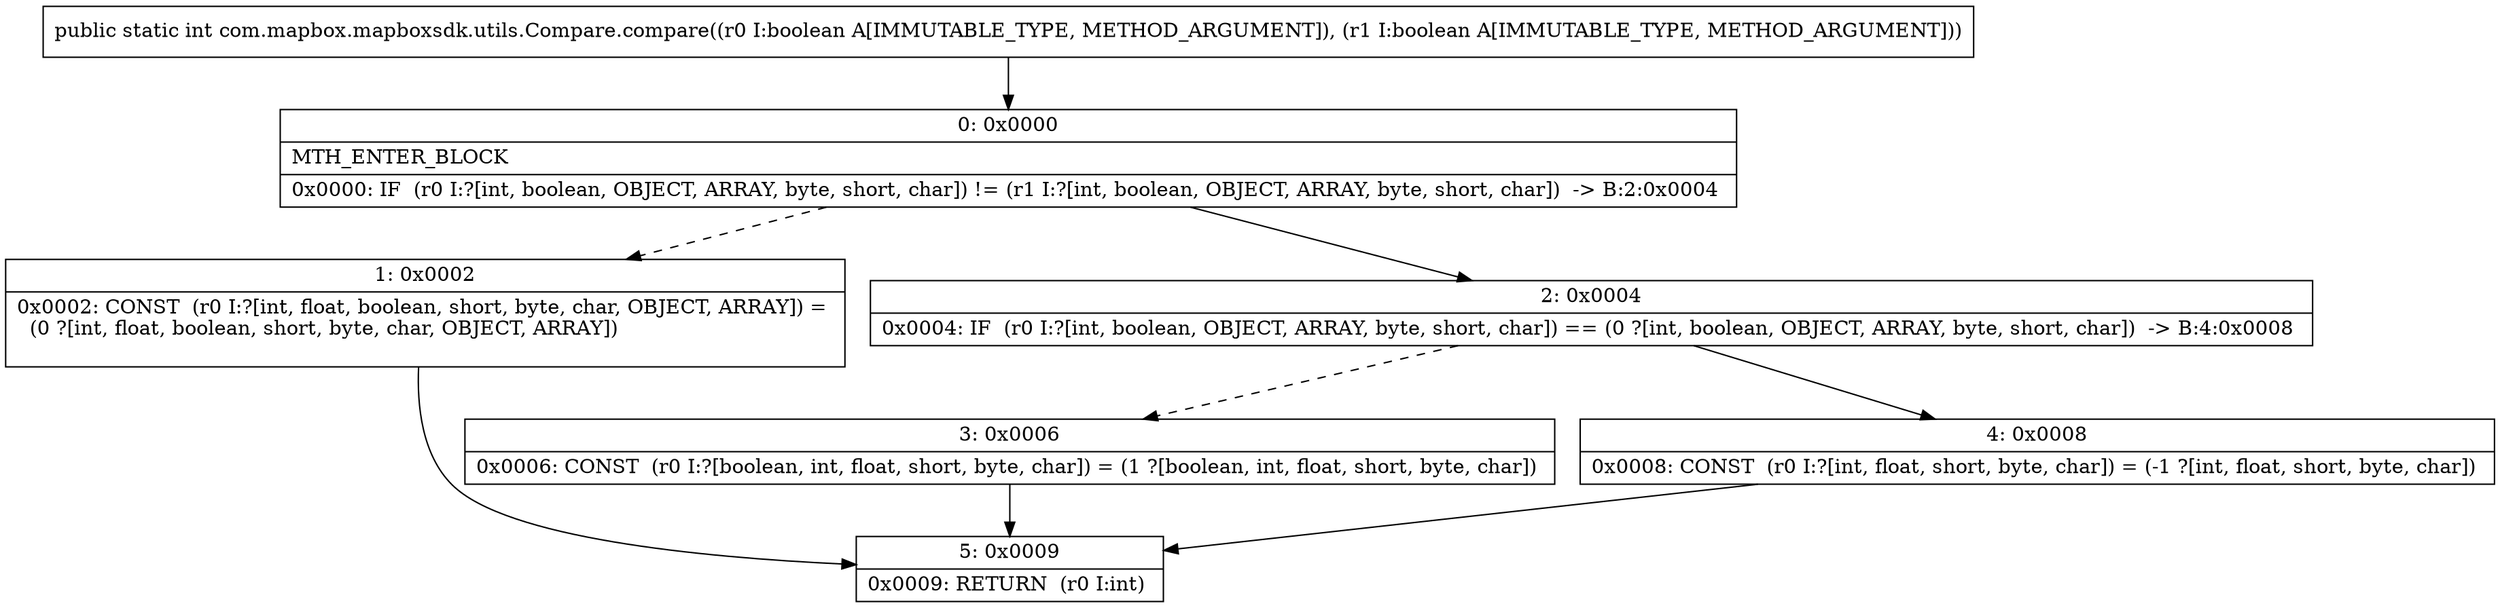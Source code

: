 digraph "CFG forcom.mapbox.mapboxsdk.utils.Compare.compare(ZZ)I" {
Node_0 [shape=record,label="{0\:\ 0x0000|MTH_ENTER_BLOCK\l|0x0000: IF  (r0 I:?[int, boolean, OBJECT, ARRAY, byte, short, char]) != (r1 I:?[int, boolean, OBJECT, ARRAY, byte, short, char])  \-\> B:2:0x0004 \l}"];
Node_1 [shape=record,label="{1\:\ 0x0002|0x0002: CONST  (r0 I:?[int, float, boolean, short, byte, char, OBJECT, ARRAY]) = \l  (0 ?[int, float, boolean, short, byte, char, OBJECT, ARRAY])\l \l}"];
Node_2 [shape=record,label="{2\:\ 0x0004|0x0004: IF  (r0 I:?[int, boolean, OBJECT, ARRAY, byte, short, char]) == (0 ?[int, boolean, OBJECT, ARRAY, byte, short, char])  \-\> B:4:0x0008 \l}"];
Node_3 [shape=record,label="{3\:\ 0x0006|0x0006: CONST  (r0 I:?[boolean, int, float, short, byte, char]) = (1 ?[boolean, int, float, short, byte, char]) \l}"];
Node_4 [shape=record,label="{4\:\ 0x0008|0x0008: CONST  (r0 I:?[int, float, short, byte, char]) = (\-1 ?[int, float, short, byte, char]) \l}"];
Node_5 [shape=record,label="{5\:\ 0x0009|0x0009: RETURN  (r0 I:int) \l}"];
MethodNode[shape=record,label="{public static int com.mapbox.mapboxsdk.utils.Compare.compare((r0 I:boolean A[IMMUTABLE_TYPE, METHOD_ARGUMENT]), (r1 I:boolean A[IMMUTABLE_TYPE, METHOD_ARGUMENT])) }"];
MethodNode -> Node_0;
Node_0 -> Node_1[style=dashed];
Node_0 -> Node_2;
Node_1 -> Node_5;
Node_2 -> Node_3[style=dashed];
Node_2 -> Node_4;
Node_3 -> Node_5;
Node_4 -> Node_5;
}

